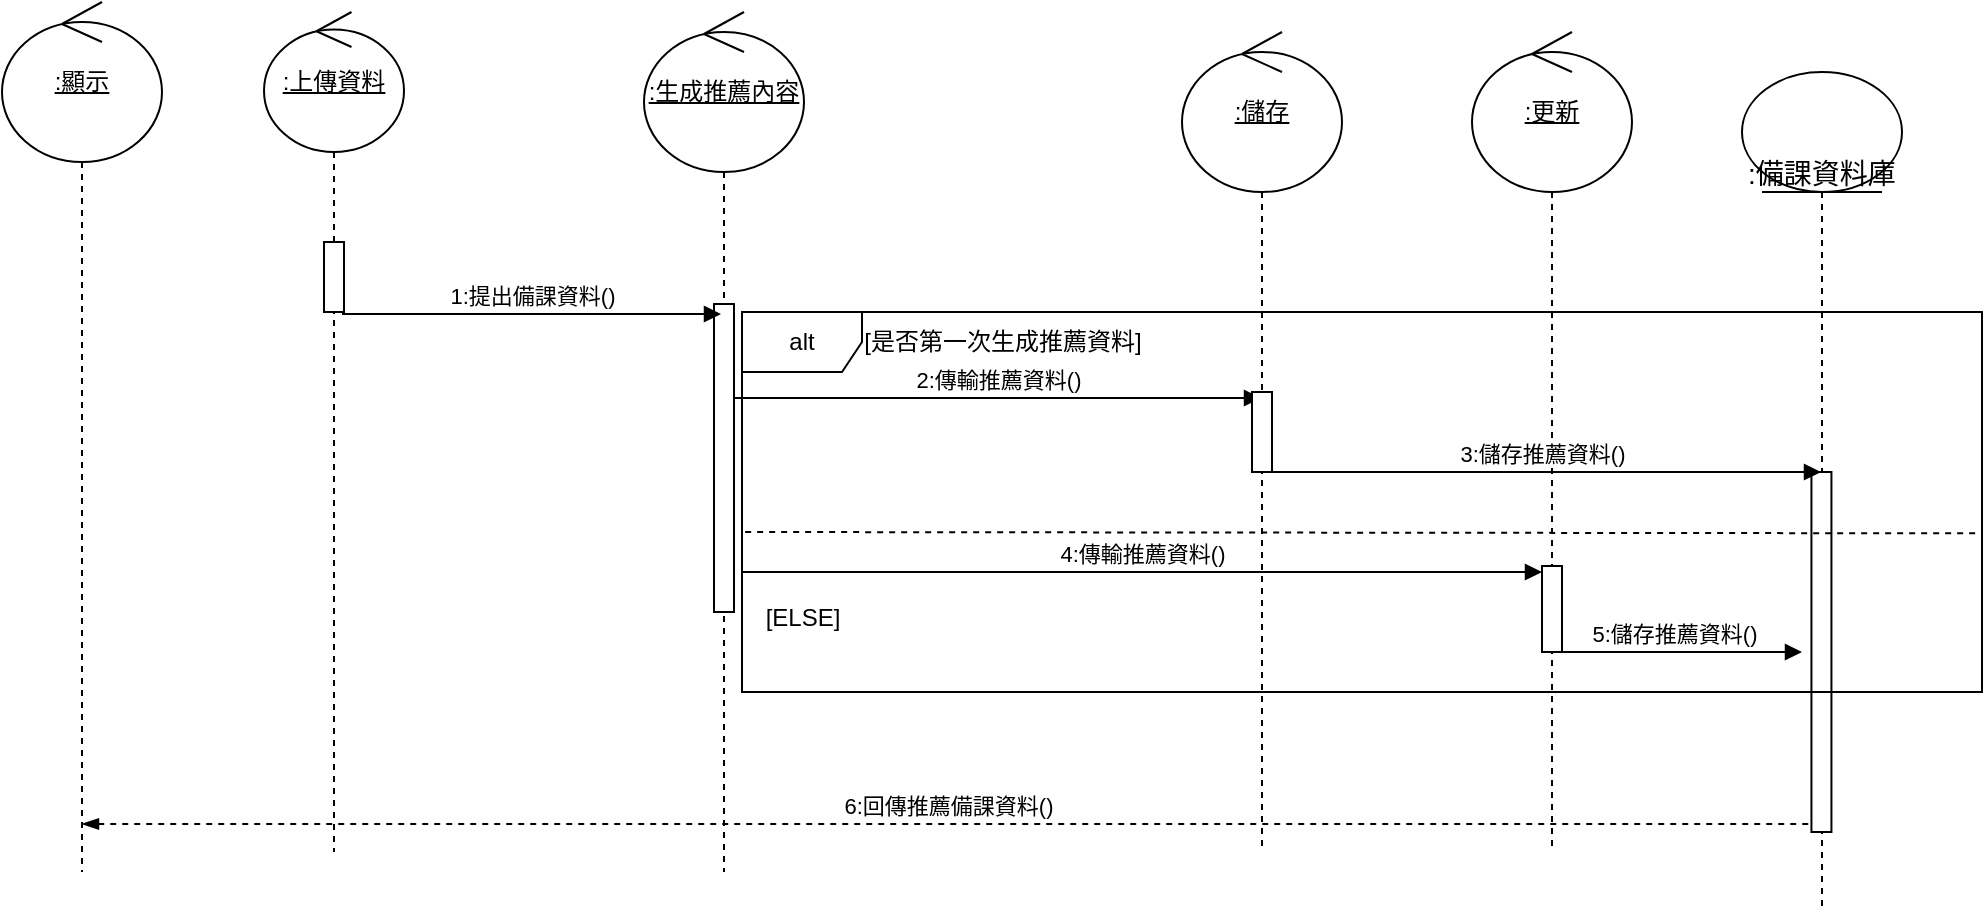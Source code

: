 <mxfile pages="2">
    <diagram name="老師身分" id="YJhax-N-LcNQEdd3gq7n">
        <mxGraphModel dx="816" dy="332" grid="1" gridSize="10" guides="1" tooltips="1" connect="1" arrows="1" fold="1" page="1" pageScale="1" pageWidth="3300" pageHeight="4681" math="0" shadow="0">
            <root>
                <mxCell id="0"/>
                <mxCell id="1" parent="0"/>
                <mxCell id="w0u9RNHJgTUNn4yF4F6x-2" value="&lt;u&gt;:上傳資料&lt;/u&gt;" style="shape=umlLifeline;perimeter=lifelinePerimeter;whiteSpace=wrap;html=1;container=1;dropTarget=0;collapsible=0;recursiveResize=0;outlineConnect=0;portConstraint=eastwest;newEdgeStyle={&quot;curved&quot;:0,&quot;rounded&quot;:0};participant=umlControl;size=70;" parent="1" vertex="1">
                    <mxGeometry x="301" y="100" width="70" height="420" as="geometry"/>
                </mxCell>
                <mxCell id="w0u9RNHJgTUNn4yF4F6x-14" value="" style="html=1;points=[[0,0,0,0,5],[0,1,0,0,-5],[1,0,0,0,5],[1,1,0,0,-5]];perimeter=orthogonalPerimeter;outlineConnect=0;targetShapes=umlLifeline;portConstraint=eastwest;newEdgeStyle={&quot;curved&quot;:0,&quot;rounded&quot;:0};" parent="w0u9RNHJgTUNn4yF4F6x-2" vertex="1">
                    <mxGeometry x="30" y="115" width="10" height="35" as="geometry"/>
                </mxCell>
                <mxCell id="w0u9RNHJgTUNn4yF4F6x-3" value="&lt;u&gt;:生成推薦內容&lt;/u&gt;" style="shape=umlLifeline;perimeter=lifelinePerimeter;whiteSpace=wrap;html=1;container=1;dropTarget=0;collapsible=0;recursiveResize=0;outlineConnect=0;portConstraint=eastwest;newEdgeStyle={&quot;curved&quot;:0,&quot;rounded&quot;:0};participant=umlControl;size=80;" parent="1" vertex="1">
                    <mxGeometry x="491" y="100" width="80" height="430" as="geometry"/>
                </mxCell>
                <mxCell id="w0u9RNHJgTUNn4yF4F6x-10" value="" style="html=1;points=[[0,0,0,0,5],[0,1,0,0,-5],[1,0,0,0,5],[1,1,0,0,-5]];perimeter=orthogonalPerimeter;outlineConnect=0;targetShapes=umlLifeline;portConstraint=eastwest;newEdgeStyle={&quot;curved&quot;:0,&quot;rounded&quot;:0};" parent="w0u9RNHJgTUNn4yF4F6x-3" vertex="1">
                    <mxGeometry x="35" y="146" width="10" height="154" as="geometry"/>
                </mxCell>
                <mxCell id="w0u9RNHJgTUNn4yF4F6x-9" value="1:提出備課資料()" style="html=1;verticalAlign=bottom;startArrow=none;startFill=0;endArrow=block;startSize=8;" parent="1" edge="1">
                    <mxGeometry width="60" relative="1" as="geometry">
                        <mxPoint x="340" y="251.0" as="sourcePoint"/>
                        <mxPoint x="529.5" y="251" as="targetPoint"/>
                    </mxGeometry>
                </mxCell>
                <mxCell id="2" value=":備課資料庫" style="shape=umlLifeline;participant=umlEntity;perimeter=lifelinePerimeter;whiteSpace=wrap;html=1;container=1;collapsible=0;recursiveResize=0;verticalAlign=top;spacingTop=36;outlineConnect=0;fontSize=14;size=60;" parent="1" vertex="1">
                    <mxGeometry x="1040" y="130" width="80" height="420" as="geometry"/>
                </mxCell>
                <mxCell id="3" value="" style="html=1;points=[];perimeter=orthogonalPerimeter;" parent="2" vertex="1">
                    <mxGeometry x="34.72" y="200" width="10" height="180" as="geometry"/>
                </mxCell>
                <mxCell id="thBhcSwpYrsme4-HxpD_-4" value="6:回傳推薦備課資料()" style="html=1;verticalAlign=bottom;endArrow=none;curved=0;rounded=0;dashed=1;startArrow=blockThin;startFill=1;endFill=0;entryX=-0.015;entryY=1;entryDx=0;entryDy=0;entryPerimeter=0;" parent="2" source="JTMgfIwNHuAjQ8_j63oj-16" edge="1">
                    <mxGeometry width="80" relative="1" as="geometry">
                        <mxPoint x="-355.78" y="376" as="sourcePoint"/>
                        <mxPoint x="34.72" y="376" as="targetPoint"/>
                    </mxGeometry>
                </mxCell>
                <mxCell id="4" value="2:傳輸推薦資料()" style="html=1;verticalAlign=bottom;startArrow=none;startFill=0;endArrow=block;startSize=8;" parent="1" target="JTMgfIwNHuAjQ8_j63oj-6" edge="1">
                    <mxGeometry width="60" relative="1" as="geometry">
                        <mxPoint x="535.5" y="293" as="sourcePoint"/>
                        <mxPoint x="720" y="293" as="targetPoint"/>
                    </mxGeometry>
                </mxCell>
                <mxCell id="JTMgfIwNHuAjQ8_j63oj-4" value="alt" style="shape=umlFrame;whiteSpace=wrap;html=1;pointerEvents=0;" parent="1" vertex="1">
                    <mxGeometry x="540" y="250" width="620" height="190" as="geometry"/>
                </mxCell>
                <mxCell id="JTMgfIwNHuAjQ8_j63oj-6" value="&lt;u&gt;:儲存&lt;/u&gt;" style="shape=umlLifeline;perimeter=lifelinePerimeter;whiteSpace=wrap;html=1;container=1;dropTarget=0;collapsible=0;recursiveResize=0;outlineConnect=0;portConstraint=eastwest;newEdgeStyle={&quot;curved&quot;:0,&quot;rounded&quot;:0};participant=umlControl;size=80;" parent="1" vertex="1">
                    <mxGeometry x="760" y="110" width="80" height="410" as="geometry"/>
                </mxCell>
                <mxCell id="JTMgfIwNHuAjQ8_j63oj-7" value="" style="html=1;points=[[0,0,0,0,5],[0,1,0,0,-5],[1,0,0,0,5],[1,1,0,0,-5]];perimeter=orthogonalPerimeter;outlineConnect=0;targetShapes=umlLifeline;portConstraint=eastwest;newEdgeStyle={&quot;curved&quot;:0,&quot;rounded&quot;:0};" parent="JTMgfIwNHuAjQ8_j63oj-6" vertex="1">
                    <mxGeometry x="35" y="180" width="10" height="40" as="geometry"/>
                </mxCell>
                <mxCell id="JTMgfIwNHuAjQ8_j63oj-8" value="&lt;u&gt;:更新&lt;/u&gt;" style="shape=umlLifeline;perimeter=lifelinePerimeter;whiteSpace=wrap;html=1;container=1;dropTarget=0;collapsible=0;recursiveResize=0;outlineConnect=0;portConstraint=eastwest;newEdgeStyle={&quot;curved&quot;:0,&quot;rounded&quot;:0};participant=umlControl;size=80;" parent="1" vertex="1">
                    <mxGeometry x="905" y="110" width="80" height="410" as="geometry"/>
                </mxCell>
                <mxCell id="JTMgfIwNHuAjQ8_j63oj-9" value="" style="html=1;points=[[0,0,0,0,5],[0,1,0,0,-5],[1,0,0,0,5],[1,1,0,0,-5]];perimeter=orthogonalPerimeter;outlineConnect=0;targetShapes=umlLifeline;portConstraint=eastwest;newEdgeStyle={&quot;curved&quot;:0,&quot;rounded&quot;:0};" parent="JTMgfIwNHuAjQ8_j63oj-8" vertex="1">
                    <mxGeometry x="35" y="267" width="10" height="43" as="geometry"/>
                </mxCell>
                <mxCell id="JTMgfIwNHuAjQ8_j63oj-10" value="4:傳輸推薦資料()" style="html=1;verticalAlign=bottom;startArrow=none;startFill=0;endArrow=block;startSize=8;" parent="1" target="JTMgfIwNHuAjQ8_j63oj-9" edge="1">
                    <mxGeometry width="60" relative="1" as="geometry">
                        <mxPoint x="540" y="380" as="sourcePoint"/>
                        <mxPoint x="804.5" y="380" as="targetPoint"/>
                    </mxGeometry>
                </mxCell>
                <mxCell id="JTMgfIwNHuAjQ8_j63oj-11" value="3:儲存推薦資料()" style="html=1;verticalAlign=bottom;startArrow=none;startFill=0;endArrow=block;startSize=8;" parent="1" target="2" edge="1">
                    <mxGeometry width="60" relative="1" as="geometry">
                        <mxPoint x="800" y="330" as="sourcePoint"/>
                        <mxPoint x="1064.5" y="330" as="targetPoint"/>
                    </mxGeometry>
                </mxCell>
                <mxCell id="JTMgfIwNHuAjQ8_j63oj-5" value="" style="endArrow=none;dashed=1;endFill=0;endSize=12;html=1;rounded=0;entryX=0.997;entryY=0.571;entryDx=0;entryDy=0;entryPerimeter=0;exitX=0.003;exitY=0.579;exitDx=0;exitDy=0;exitPerimeter=0;" parent="1" edge="1">
                    <mxGeometry width="160" relative="1" as="geometry">
                        <mxPoint x="541.58" y="360" as="sourcePoint"/>
                        <mxPoint x="1158.43" y="360.67" as="targetPoint"/>
                    </mxGeometry>
                </mxCell>
                <mxCell id="JTMgfIwNHuAjQ8_j63oj-14" value="5:儲存推薦資料()" style="html=1;verticalAlign=bottom;startArrow=none;startFill=0;endArrow=block;startSize=8;" parent="1" edge="1">
                    <mxGeometry width="60" relative="1" as="geometry">
                        <mxPoint x="941" y="420" as="sourcePoint"/>
                        <mxPoint x="1070" y="420" as="targetPoint"/>
                    </mxGeometry>
                </mxCell>
                <mxCell id="JTMgfIwNHuAjQ8_j63oj-16" value="&lt;u&gt;:顯示&lt;/u&gt;" style="shape=umlLifeline;perimeter=lifelinePerimeter;whiteSpace=wrap;html=1;container=1;dropTarget=0;collapsible=0;recursiveResize=0;outlineConnect=0;portConstraint=eastwest;newEdgeStyle={&quot;curved&quot;:0,&quot;rounded&quot;:0};participant=umlControl;size=80;" parent="1" vertex="1">
                    <mxGeometry x="170" y="95" width="80" height="435" as="geometry"/>
                </mxCell>
                <mxCell id="wZ95mxA99A_soXa4k39W-4" value="[是否第一次生成推薦資料]" style="text;html=1;align=center;verticalAlign=middle;resizable=0;points=[];autosize=1;strokeColor=none;fillColor=none;" parent="1" vertex="1">
                    <mxGeometry x="590" y="250" width="160" height="30" as="geometry"/>
                </mxCell>
                <mxCell id="wZ95mxA99A_soXa4k39W-6" value="[ELSE]" style="text;html=1;align=center;verticalAlign=middle;resizable=0;points=[];autosize=1;strokeColor=none;fillColor=none;" parent="1" vertex="1">
                    <mxGeometry x="540" y="388" width="60" height="30" as="geometry"/>
                </mxCell>
            </root>
        </mxGraphModel>
    </diagram>
    <diagram id="cc70GZquX2ByTeVMwbqB" name="GPT身分">
        <mxGraphModel dx="1078" dy="701" grid="1" gridSize="10" guides="1" tooltips="1" connect="1" arrows="1" fold="1" page="1" pageScale="1" pageWidth="3300" pageHeight="4681" math="0" shadow="0">
            <root>
                <mxCell id="0"/>
                <mxCell id="1" parent="0"/>
                <mxCell id="90s9_CREnXh_7r0UGWjc-1" value="" style="shape=umlLifeline;perimeter=lifelinePerimeter;whiteSpace=wrap;html=1;container=1;dropTarget=0;collapsible=0;recursiveResize=0;outlineConnect=0;portConstraint=eastwest;newEdgeStyle={&quot;curved&quot;:0,&quot;rounded&quot;:0};participant=umlActor;size=50;" parent="1" vertex="1">
                    <mxGeometry x="11" y="110" width="40" height="380" as="geometry"/>
                </mxCell>
                <mxCell id="90s9_CREnXh_7r0UGWjc-3" value="3:傳送分析資料()" style="html=1;verticalAlign=bottom;startArrow=none;startFill=0;endArrow=block;startSize=8;" parent="1" target="E2JmZn8zEcEdn4w3PUnU-1" edge="1">
                    <mxGeometry width="60" relative="1" as="geometry">
                        <mxPoint x="300" y="294.5" as="sourcePoint"/>
                        <mxPoint x="428.8" y="294.5" as="targetPoint"/>
                    </mxGeometry>
                </mxCell>
                <mxCell id="90s9_CREnXh_7r0UGWjc-6" value="1:建立備課資料()" style="html=1;verticalAlign=bottom;startArrow=none;startFill=0;endArrow=block;startSize=8;" parent="1" target="Q-6aSUCuVOY74vQfzuBb-1" edge="1">
                    <mxGeometry x="0.002" width="60" relative="1" as="geometry">
                        <mxPoint x="30" y="220" as="sourcePoint"/>
                        <mxPoint x="158.8" y="220" as="targetPoint"/>
                        <mxPoint as="offset"/>
                    </mxGeometry>
                </mxCell>
                <mxCell id="E2JmZn8zEcEdn4w3PUnU-1" value="&lt;u&gt;:GPT資料庫&lt;/u&gt;" style="shape=umlLifeline;perimeter=lifelinePerimeter;whiteSpace=wrap;html=1;container=1;dropTarget=0;collapsible=0;recursiveResize=0;outlineConnect=0;portConstraint=eastwest;newEdgeStyle={&quot;curved&quot;:0,&quot;rounded&quot;:0};participant=umlEntity;size=70;" parent="1" vertex="1">
                    <mxGeometry x="460" y="110" width="70" height="380" as="geometry"/>
                </mxCell>
                <mxCell id="Q-6aSUCuVOY74vQfzuBb-8" value="" style="html=1;points=[[0,0,0,0,5],[0,1,0,0,-5],[1,0,0,0,5],[1,1,0,0,-5]];perimeter=orthogonalPerimeter;outlineConnect=0;targetShapes=umlLifeline;portConstraint=eastwest;newEdgeStyle={&quot;curved&quot;:0,&quot;rounded&quot;:0};" parent="E2JmZn8zEcEdn4w3PUnU-1" vertex="1">
                    <mxGeometry x="30" y="180" width="10" height="100" as="geometry"/>
                </mxCell>
                <mxCell id="Q-6aSUCuVOY74vQfzuBb-1" value="&lt;u&gt;:建立&lt;/u&gt;" style="shape=umlLifeline;perimeter=lifelinePerimeter;whiteSpace=wrap;html=1;container=1;dropTarget=0;collapsible=0;recursiveResize=0;outlineConnect=0;portConstraint=eastwest;newEdgeStyle={&quot;curved&quot;:0,&quot;rounded&quot;:0};participant=umlControl;size=70;" parent="1" vertex="1">
                    <mxGeometry x="250" y="110" width="80" height="370" as="geometry"/>
                </mxCell>
                <mxCell id="Q-6aSUCuVOY74vQfzuBb-2" value="" style="html=1;points=[[0,0,0,0,5],[0,1,0,0,-5],[1,0,0,0,5],[1,1,0,0,-5]];perimeter=orthogonalPerimeter;outlineConnect=0;targetShapes=umlLifeline;portConstraint=eastwest;newEdgeStyle={&quot;curved&quot;:0,&quot;rounded&quot;:0};" parent="Q-6aSUCuVOY74vQfzuBb-1" vertex="1">
                    <mxGeometry x="35" y="110" width="10" height="80" as="geometry"/>
                </mxCell>
                <mxCell id="Q-6aSUCuVOY74vQfzuBb-6" value="2:分析備課資料()" style="html=1;align=left;spacingLeft=2;endArrow=block;rounded=0;edgeStyle=orthogonalEdgeStyle;curved=0;rounded=0;" parent="1" edge="1">
                    <mxGeometry relative="1" as="geometry">
                        <mxPoint x="300" y="240" as="sourcePoint"/>
                        <Array as="points">
                            <mxPoint x="330" y="270"/>
                        </Array>
                        <mxPoint x="305" y="270" as="targetPoint"/>
                    </mxGeometry>
                </mxCell>
                <mxCell id="Q-6aSUCuVOY74vQfzuBb-7" value="4:儲存推薦資料()" style="html=1;verticalAlign=bottom;startArrow=block;startFill=1;endArrow=none;startSize=8;endFill=0;dashed=1;" parent="1" source="pg8dtepmqFzvqZeHRlJh-1" edge="1">
                    <mxGeometry width="60" relative="1" as="geometry">
                        <mxPoint x="300" y="330" as="sourcePoint"/>
                        <mxPoint x="495" y="330.5" as="targetPoint"/>
                    </mxGeometry>
                </mxCell>
                <mxCell id="pg8dtepmqFzvqZeHRlJh-1" value="&lt;u&gt;:儲存&lt;/u&gt;" style="shape=umlLifeline;perimeter=lifelinePerimeter;whiteSpace=wrap;html=1;container=1;dropTarget=0;collapsible=0;recursiveResize=0;outlineConnect=0;portConstraint=eastwest;newEdgeStyle={&quot;curved&quot;:0,&quot;rounded&quot;:0};participant=umlControl;size=70;" parent="1" vertex="1">
                    <mxGeometry x="150" y="110" width="80" height="370" as="geometry"/>
                </mxCell>
                <mxCell id="pg8dtepmqFzvqZeHRlJh-2" value="" style="html=1;points=[[0,0,0,0,5],[0,1,0,0,-5],[1,0,0,0,5],[1,1,0,0,-5]];perimeter=orthogonalPerimeter;outlineConnect=0;targetShapes=umlLifeline;portConstraint=eastwest;newEdgeStyle={&quot;curved&quot;:0,&quot;rounded&quot;:0};" parent="pg8dtepmqFzvqZeHRlJh-1" vertex="1">
                    <mxGeometry x="35" y="216" width="10" height="30" as="geometry"/>
                </mxCell>
                <mxCell id="JQ1Kt6Ikf9yzDfZvthdi-1" value="&lt;u&gt;:資料庫&lt;/u&gt;" style="shape=umlLifeline;perimeter=lifelinePerimeter;whiteSpace=wrap;html=1;container=1;dropTarget=0;collapsible=0;recursiveResize=0;outlineConnect=0;portConstraint=eastwest;newEdgeStyle={&quot;curved&quot;:0,&quot;rounded&quot;:0};participant=umlEntity;size=70;" parent="1" vertex="1">
                    <mxGeometry x="560" y="110" width="70" height="380" as="geometry"/>
                </mxCell>
                <mxCell id="JQ1Kt6Ikf9yzDfZvthdi-2" value="" style="html=1;points=[[0,0,0,0,5],[0,1,0,0,-5],[1,0,0,0,5],[1,1,0,0,-5]];perimeter=orthogonalPerimeter;outlineConnect=0;targetShapes=umlLifeline;portConstraint=eastwest;newEdgeStyle={&quot;curved&quot;:0,&quot;rounded&quot;:0};" parent="JQ1Kt6Ikf9yzDfZvthdi-1" vertex="1">
                    <mxGeometry x="30" y="246" width="10" height="124" as="geometry"/>
                </mxCell>
                <mxCell id="JQ1Kt6Ikf9yzDfZvthdi-3" value="5:儲存資料" style="html=1;verticalAlign=bottom;startArrow=none;startFill=0;endArrow=block;startSize=8;" parent="1" edge="1">
                    <mxGeometry width="60" relative="1" as="geometry">
                        <mxPoint x="198" y="358" as="sourcePoint"/>
                        <mxPoint x="590" y="360" as="targetPoint"/>
                    </mxGeometry>
                </mxCell>
                <mxCell id="noDtSTUDijcCF9DxgJO0-1" value="8:回傳推薦備課資料()" style="html=1;verticalAlign=bottom;endArrow=none;curved=0;rounded=0;dashed=1;startArrow=blockThin;startFill=1;endFill=0;entryX=-0.015;entryY=1;entryDx=0;entryDy=0;entryPerimeter=0;" parent="1" edge="1">
                    <mxGeometry width="80" relative="1" as="geometry">
                        <mxPoint x="394.75" y="479" as="sourcePoint"/>
                        <mxPoint x="595.25" y="479" as="targetPoint"/>
                    </mxGeometry>
                </mxCell>
                <mxCell id="mZEhWMAOpYIaEtFp8aDg-1" value="&lt;u&gt;:顯示&lt;/u&gt;" style="shape=umlLifeline;perimeter=lifelinePerimeter;whiteSpace=wrap;html=1;container=1;dropTarget=0;collapsible=0;recursiveResize=0;outlineConnect=0;portConstraint=eastwest;newEdgeStyle={&quot;curved&quot;:0,&quot;rounded&quot;:0};participant=umlControl;size=70;" parent="1" vertex="1">
                    <mxGeometry x="350" y="110" width="80" height="370" as="geometry"/>
                </mxCell>
                <mxCell id="EEJMl2Y4eN69eJFHV0HP-1" value="&lt;u&gt;:更新&lt;/u&gt;" style="shape=umlLifeline;perimeter=lifelinePerimeter;whiteSpace=wrap;html=1;container=1;dropTarget=0;collapsible=0;recursiveResize=0;outlineConnect=0;portConstraint=eastwest;newEdgeStyle={&quot;curved&quot;:0,&quot;rounded&quot;:0};participant=umlControl;size=70;" parent="1" vertex="1">
                    <mxGeometry x="60" y="110" width="80" height="370" as="geometry"/>
                </mxCell>
                <mxCell id="EEJMl2Y4eN69eJFHV0HP-2" value="" style="html=1;points=[[0,0,0,0,5],[0,1,0,0,-5],[1,0,0,0,5],[1,1,0,0,-5]];perimeter=orthogonalPerimeter;outlineConnect=0;targetShapes=umlLifeline;portConstraint=eastwest;newEdgeStyle={&quot;curved&quot;:0,&quot;rounded&quot;:0};" parent="EEJMl2Y4eN69eJFHV0HP-1" vertex="1">
                    <mxGeometry x="35" y="277" width="10" height="30" as="geometry"/>
                </mxCell>
                <mxCell id="EEJMl2Y4eN69eJFHV0HP-3" value="6:儲存推薦資料()" style="html=1;verticalAlign=bottom;startArrow=block;startFill=1;endArrow=none;startSize=8;endFill=0;dashed=1;" parent="1" source="EEJMl2Y4eN69eJFHV0HP-1" edge="1">
                    <mxGeometry width="60" relative="1" as="geometry">
                        <mxPoint x="190" y="390.5" as="sourcePoint"/>
                        <mxPoint x="495" y="390" as="targetPoint"/>
                    </mxGeometry>
                </mxCell>
                <mxCell id="EEJMl2Y4eN69eJFHV0HP-4" value="7:更新資料" style="html=1;verticalAlign=bottom;startArrow=none;startFill=0;endArrow=block;startSize=8;" parent="1" target="JQ1Kt6Ikf9yzDfZvthdi-1" edge="1">
                    <mxGeometry width="60" relative="1" as="geometry">
                        <mxPoint x="105.5" y="420" as="sourcePoint"/>
                        <mxPoint x="530" y="420" as="targetPoint"/>
                    </mxGeometry>
                </mxCell>
                <mxCell id="7AwUXGeJXXuvLwjgftM--1" value="alt" style="shape=umlFrame;whiteSpace=wrap;html=1;pointerEvents=0;" parent="1" vertex="1">
                    <mxGeometry x="40" y="300" width="620" height="150" as="geometry"/>
                </mxCell>
                <mxCell id="7AwUXGeJXXuvLwjgftM--2" value="[是否第一次生成推薦資料]" style="text;html=1;align=center;verticalAlign=middle;resizable=0;points=[];autosize=1;strokeColor=none;fillColor=none;" parent="1" vertex="1">
                    <mxGeometry x="90" y="298" width="160" height="30" as="geometry"/>
                </mxCell>
                <mxCell id="izuBgtJ-Uf4viwJpoWk0-1" value="[ELSE]" style="text;html=1;align=center;verticalAlign=middle;resizable=0;points=[];autosize=1;strokeColor=none;fillColor=none;" parent="1" vertex="1">
                    <mxGeometry x="40" y="420" width="60" height="30" as="geometry"/>
                </mxCell>
                <mxCell id="Rh4tr0TC5JxVsJ9LExIp-1" value="" style="endArrow=none;dashed=1;endFill=0;endSize=12;html=1;rounded=0;entryX=0.997;entryY=0.571;entryDx=0;entryDy=0;entryPerimeter=0;exitX=0.003;exitY=0.579;exitDx=0;exitDy=0;exitPerimeter=0;" parent="1" edge="1">
                    <mxGeometry width="160" relative="1" as="geometry">
                        <mxPoint x="40.0" y="370" as="sourcePoint"/>
                        <mxPoint x="656.85" y="370.67" as="targetPoint"/>
                    </mxGeometry>
                </mxCell>
            </root>
        </mxGraphModel>
    </diagram>
</mxfile>